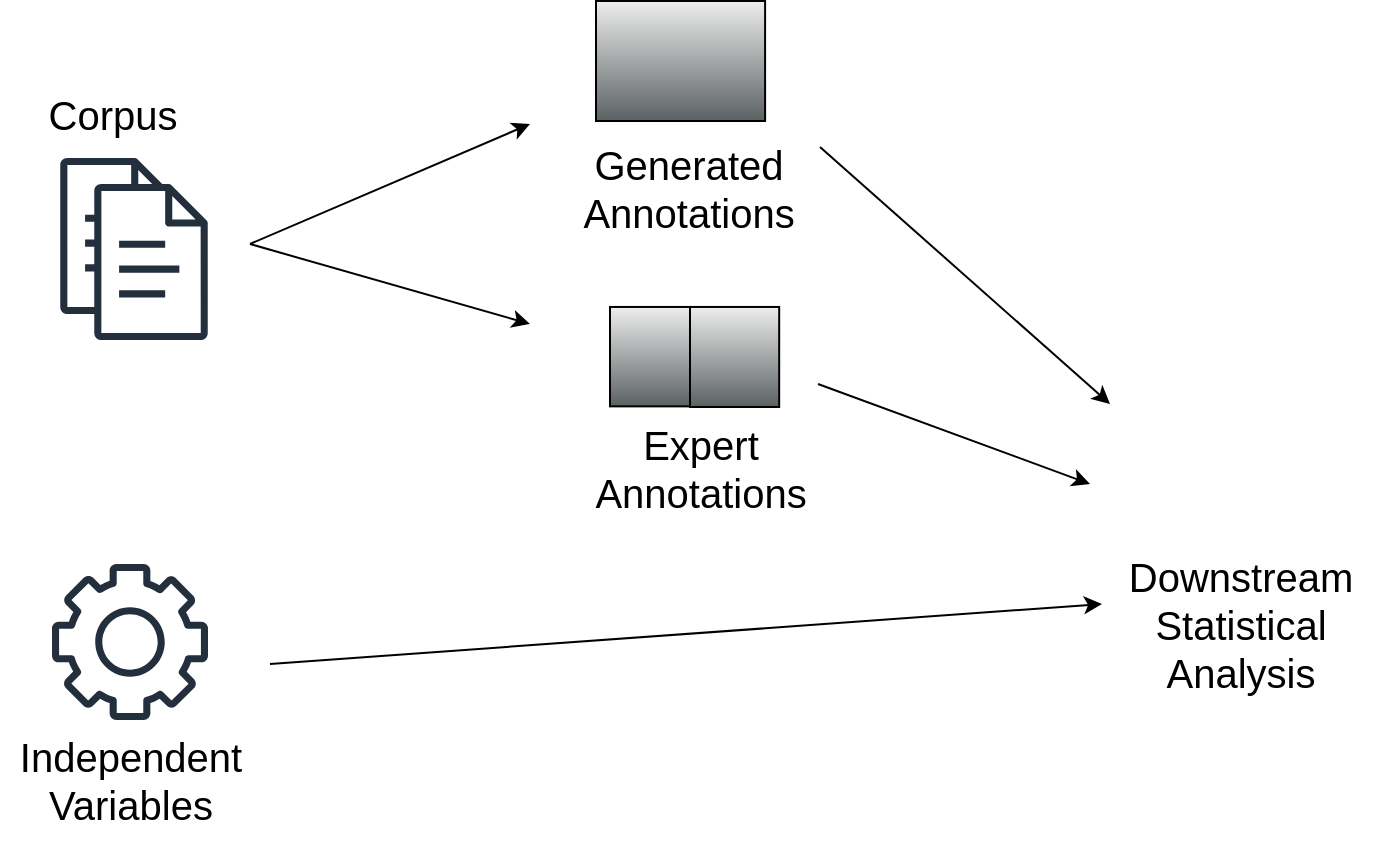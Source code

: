 <mxfile version="27.0.2" pages="3">
  <diagram id="w3vzc-UgiHLJXo3HH2na" name="Overview">
    <mxGraphModel dx="1234" dy="883" grid="1" gridSize="10" guides="1" tooltips="1" connect="1" arrows="1" fold="1" page="1" pageScale="1" pageWidth="827" pageHeight="1169" math="0" shadow="0">
      <root>
        <mxCell id="0" />
        <mxCell id="1" parent="0" />
        <mxCell id="xttaKlOKFHiXQASEMKi4-7" value="" style="group" parent="1" vertex="1" connectable="0">
          <mxGeometry x="182" y="250" width="63" height="80" as="geometry" />
        </mxCell>
        <mxCell id="xttaKlOKFHiXQASEMKi4-3" value="" style="sketch=0;outlineConnect=0;fontColor=#232F3E;gradientColor=none;fillColor=#232F3D;strokeColor=none;dashed=0;verticalLabelPosition=bottom;verticalAlign=top;align=center;html=1;fontSize=12;fontStyle=0;aspect=fixed;pointerEvents=1;shape=mxgraph.aws4.document;" parent="xttaKlOKFHiXQASEMKi4-7" vertex="1">
          <mxGeometry x="-17" y="-13" width="57" height="78" as="geometry" />
        </mxCell>
        <mxCell id="xttaKlOKFHiXQASEMKi4-6" value="" style="rounded=0;whiteSpace=wrap;html=1;strokeColor=none;" parent="xttaKlOKFHiXQASEMKi4-7" vertex="1">
          <mxGeometry x="3" width="60" height="80" as="geometry" />
        </mxCell>
        <mxCell id="xttaKlOKFHiXQASEMKi4-4" value="" style="sketch=0;outlineConnect=0;fontColor=#232F3E;gradientColor=none;fillColor=#232F3D;strokeColor=none;dashed=0;verticalLabelPosition=bottom;verticalAlign=top;align=center;html=1;fontSize=12;fontStyle=0;aspect=fixed;pointerEvents=1;shape=mxgraph.aws4.document;" parent="xttaKlOKFHiXQASEMKi4-7" vertex="1">
          <mxGeometry width="57" height="78" as="geometry" />
        </mxCell>
        <mxCell id="xttaKlOKFHiXQASEMKi4-16" value="" style="sketch=0;outlineConnect=0;fontColor=#232F3E;gradientColor=none;fillColor=#232F3D;strokeColor=none;dashed=0;verticalLabelPosition=bottom;verticalAlign=top;align=center;html=1;fontSize=12;fontStyle=0;aspect=fixed;pointerEvents=1;shape=mxgraph.aws4.gear;" parent="1" vertex="1">
          <mxGeometry x="161" y="440" width="78" height="78" as="geometry" />
        </mxCell>
        <mxCell id="xttaKlOKFHiXQASEMKi4-17" value="&lt;font style=&quot;font-size: 20px;&quot;&gt;Corpus&lt;/font&gt;" style="text;html=1;align=center;verticalAlign=middle;resizable=0;points=[];autosize=1;strokeColor=none;fillColor=none;" parent="1" vertex="1">
          <mxGeometry x="146" y="195" width="90" height="40" as="geometry" />
        </mxCell>
        <mxCell id="xttaKlOKFHiXQASEMKi4-18" value="&lt;font style=&quot;font-size: 20px;&quot;&gt;Independent&lt;/font&gt;&lt;div&gt;&lt;font style=&quot;font-size: 20px;&quot;&gt;Variables&lt;/font&gt;&lt;/div&gt;" style="text;html=1;align=center;verticalAlign=middle;resizable=0;points=[];autosize=1;strokeColor=none;fillColor=none;" parent="1" vertex="1">
          <mxGeometry x="135" y="518" width="130" height="60" as="geometry" />
        </mxCell>
        <mxCell id="BStJQmJYgxgP8or_B4xh-1" value="" style="endArrow=classic;html=1;rounded=0;" edge="1" parent="1">
          <mxGeometry width="50" height="50" relative="1" as="geometry">
            <mxPoint x="260" y="280" as="sourcePoint" />
            <mxPoint x="400" y="220" as="targetPoint" />
          </mxGeometry>
        </mxCell>
        <mxCell id="BStJQmJYgxgP8or_B4xh-2" value="" style="endArrow=classic;html=1;rounded=0;" edge="1" parent="1">
          <mxGeometry width="50" height="50" relative="1" as="geometry">
            <mxPoint x="260" y="280" as="sourcePoint" />
            <mxPoint x="400" y="320" as="targetPoint" />
          </mxGeometry>
        </mxCell>
        <mxCell id="BStJQmJYgxgP8or_B4xh-5" value="" style="shape=mxgraph.networks2.icon;aspect=fixed;fillColor=#EDEDED;strokeColor=#000000;gradientColor=#5B6163;network2IconShadow=1;network2bgFillColor=none;network2Icon=mxgraph.networks2.user_female;network2IconXOffset=-0.001;network2IconYOffset=-0.003;network2IconW=0.81;network2IconH=0.994;" vertex="1" parent="1">
          <mxGeometry x="440" y="311.48" width="40.48" height="49.7" as="geometry" />
        </mxCell>
        <mxCell id="BStJQmJYgxgP8or_B4xh-6" value="" style="shape=mxgraph.networks2.icon;aspect=fixed;fillColor=#EDEDED;strokeColor=#000000;gradientColor=#5B6163;network2IconShadow=1;network2bgFillColor=none;network2Icon=mxgraph.networks2.user_male;network2IconW=0.892;network2IconH=1.0;" vertex="1" parent="1">
          <mxGeometry x="480" y="311.48" width="44.59" height="50.015" as="geometry" />
        </mxCell>
        <mxCell id="BStJQmJYgxgP8or_B4xh-8" value="&lt;font style=&quot;font-size: 20px;&quot;&gt;Expert&lt;/font&gt;&lt;div&gt;&lt;font style=&quot;font-size: 20px;&quot;&gt;Annotations&lt;/font&gt;&lt;/div&gt;" style="text;html=1;align=center;verticalAlign=middle;resizable=0;points=[];autosize=1;strokeColor=none;fillColor=none;" vertex="1" parent="1">
          <mxGeometry x="420" y="361.5" width="130" height="60" as="geometry" />
        </mxCell>
        <mxCell id="BStJQmJYgxgP8or_B4xh-9" value="&lt;font style=&quot;font-size: 20px;&quot;&gt;Generated&lt;/font&gt;&lt;div&gt;&lt;font style=&quot;font-size: 20px;&quot;&gt;Annotations&lt;/font&gt;&lt;/div&gt;" style="text;html=1;align=center;verticalAlign=middle;resizable=0;points=[];autosize=1;strokeColor=none;fillColor=none;" vertex="1" parent="1">
          <mxGeometry x="414" y="221.5" width="130" height="60" as="geometry" />
        </mxCell>
        <mxCell id="BStJQmJYgxgP8or_B4xh-10" value="" style="shape=mxgraph.networks2.icon;aspect=fixed;fillColor=#EDEDED;strokeColor=#000000;gradientColor=#5B6163;network2IconShadow=1;network2bgFillColor=none;network2Icon=mxgraph.networks2.pc;network2IconYOffset=-0.059;network2IconW=1.0;network2IconH=0.71;" vertex="1" parent="1">
          <mxGeometry x="433" y="158.5" width="84.55" height="60" as="geometry" />
        </mxCell>
        <mxCell id="BStJQmJYgxgP8or_B4xh-11" value="" style="shape=image;verticalLabelPosition=bottom;labelBackgroundColor=default;verticalAlign=top;aspect=fixed;imageAspect=0;image=https://cdn-icons-png.flaticon.com/512/2103/2103601.png;" vertex="1" parent="1">
          <mxGeometry x="710" y="340" width="100" height="100" as="geometry" />
        </mxCell>
        <mxCell id="BStJQmJYgxgP8or_B4xh-12" value="&lt;font style=&quot;font-size: 20px;&quot;&gt;Downstream&lt;/font&gt;&lt;div&gt;&lt;font style=&quot;font-size: 20px;&quot;&gt;Statistical&lt;/font&gt;&lt;/div&gt;&lt;div&gt;&lt;font style=&quot;font-size: 20px;&quot;&gt;Analysis&lt;/font&gt;&lt;/div&gt;" style="text;html=1;align=center;verticalAlign=middle;resizable=0;points=[];autosize=1;strokeColor=none;fillColor=none;" vertex="1" parent="1">
          <mxGeometry x="685" y="425" width="140" height="90" as="geometry" />
        </mxCell>
        <mxCell id="BStJQmJYgxgP8or_B4xh-13" value="" style="endArrow=classic;html=1;rounded=0;" edge="1" parent="1">
          <mxGeometry width="50" height="50" relative="1" as="geometry">
            <mxPoint x="545" y="231.5" as="sourcePoint" />
            <mxPoint x="690" y="360" as="targetPoint" />
          </mxGeometry>
        </mxCell>
        <mxCell id="BStJQmJYgxgP8or_B4xh-14" value="" style="endArrow=classic;html=1;rounded=0;" edge="1" parent="1">
          <mxGeometry width="50" height="50" relative="1" as="geometry">
            <mxPoint x="544" y="350" as="sourcePoint" />
            <mxPoint x="680" y="400" as="targetPoint" />
          </mxGeometry>
        </mxCell>
        <mxCell id="BStJQmJYgxgP8or_B4xh-15" value="" style="endArrow=classic;html=1;rounded=0;" edge="1" parent="1">
          <mxGeometry width="50" height="50" relative="1" as="geometry">
            <mxPoint x="270" y="490" as="sourcePoint" />
            <mxPoint x="686" y="460" as="targetPoint" />
          </mxGeometry>
        </mxCell>
      </root>
    </mxGraphModel>
  </diagram>
  <diagram name="Model Types" id="1sJ4JY_TaEHqASatYTXw">
    <mxGraphModel dx="1028" dy="736" grid="1" gridSize="10" guides="1" tooltips="1" connect="1" arrows="1" fold="1" page="1" pageScale="1" pageWidth="827" pageHeight="1169" math="0" shadow="0">
      <root>
        <mxCell id="0" />
        <mxCell id="1" parent="0" />
        <mxCell id="Sx8lDS6GmNJZfWwcGNyR-10" value="" style="rounded=0;whiteSpace=wrap;html=1;fillColor=none;strokeColor=#000000;" parent="1" vertex="1">
          <mxGeometry x="280" width="260" height="270" as="geometry" />
        </mxCell>
        <mxCell id="l61xByO3hdMPGCZeGZZp-8" value="" style="group" parent="1" vertex="1" connectable="0">
          <mxGeometry x="280" y="50" width="250" height="200" as="geometry" />
        </mxCell>
        <mxCell id="l61xByO3hdMPGCZeGZZp-1" value="LLM" style="rounded=0;whiteSpace=wrap;html=1;fillColor=#dae8fc;strokeColor=#6c8ebf;fillStyle=cross-hatch;" parent="l61xByO3hdMPGCZeGZZp-8" vertex="1">
          <mxGeometry x="40" width="80" height="200" as="geometry" />
        </mxCell>
        <mxCell id="l61xByO3hdMPGCZeGZZp-3" value="Expert" style="rounded=0;whiteSpace=wrap;html=1;fillColor=#ffe6cc;strokeColor=#d79b00;" parent="l61xByO3hdMPGCZeGZZp-8" vertex="1">
          <mxGeometry x="140" width="80" height="40" as="geometry" />
        </mxCell>
        <mxCell id="l61xByO3hdMPGCZeGZZp-4" value="N" style="shape=curlyBracket;whiteSpace=wrap;html=1;rounded=1;labelPosition=left;verticalLabelPosition=middle;align=right;verticalAlign=middle;size=0.5;" parent="l61xByO3hdMPGCZeGZZp-8" vertex="1">
          <mxGeometry x="20" width="10" height="200" as="geometry" />
        </mxCell>
        <mxCell id="l61xByO3hdMPGCZeGZZp-5" value="n" style="shape=curlyBracket;whiteSpace=wrap;html=1;rounded=1;flipH=1;labelPosition=right;verticalLabelPosition=middle;align=left;verticalAlign=middle;" parent="l61xByO3hdMPGCZeGZZp-8" vertex="1">
          <mxGeometry x="230" width="10" height="40" as="geometry" />
        </mxCell>
        <mxCell id="l61xByO3hdMPGCZeGZZp-30" value="Expert-Only" style="text;html=1;align=center;verticalAlign=middle;resizable=0;points=[];autosize=1;strokeColor=none;fillColor=none;fontStyle=4" parent="1" vertex="1">
          <mxGeometry x="369.5" y="10" width="81" height="26" as="geometry" />
        </mxCell>
        <mxCell id="Sx8lDS6GmNJZfWwcGNyR-1" value="" style="rounded=0;whiteSpace=wrap;html=1;fillColor=none;strokeColor=#000000;" parent="1" vertex="1">
          <mxGeometry width="260" height="270" as="geometry" />
        </mxCell>
        <mxCell id="Sx8lDS6GmNJZfWwcGNyR-2" value="" style="group" parent="1" vertex="1" connectable="0">
          <mxGeometry y="50" width="250" height="200" as="geometry" />
        </mxCell>
        <mxCell id="Sx8lDS6GmNJZfWwcGNyR-3" value="LLM" style="rounded=0;whiteSpace=wrap;html=1;fillColor=#dae8fc;strokeColor=#6c8ebf;fillStyle=cross-hatch;" parent="Sx8lDS6GmNJZfWwcGNyR-2" vertex="1">
          <mxGeometry x="40" width="80" height="200" as="geometry" />
        </mxCell>
        <mxCell id="Sx8lDS6GmNJZfWwcGNyR-4" value="Expert" style="rounded=0;whiteSpace=wrap;html=1;fillColor=#ffe6cc;strokeColor=#d79b00;" parent="Sx8lDS6GmNJZfWwcGNyR-2" vertex="1">
          <mxGeometry x="140" width="80" height="200" as="geometry" />
        </mxCell>
        <mxCell id="Sx8lDS6GmNJZfWwcGNyR-5" value="N" style="shape=curlyBracket;whiteSpace=wrap;html=1;rounded=1;labelPosition=left;verticalLabelPosition=middle;align=right;verticalAlign=middle;size=0.5;" parent="Sx8lDS6GmNJZfWwcGNyR-2" vertex="1">
          <mxGeometry x="20" width="10" height="200" as="geometry" />
        </mxCell>
        <mxCell id="Sx8lDS6GmNJZfWwcGNyR-6" value="n" style="shape=curlyBracket;whiteSpace=wrap;html=1;rounded=1;flipH=1;labelPosition=right;verticalLabelPosition=middle;align=left;verticalAlign=middle;" parent="Sx8lDS6GmNJZfWwcGNyR-2" vertex="1">
          <mxGeometry x="230" width="10" height="200" as="geometry" />
        </mxCell>
        <mxCell id="Sx8lDS6GmNJZfWwcGNyR-9" value="Reference" style="text;html=1;align=center;verticalAlign=middle;resizable=0;points=[];autosize=1;strokeColor=none;fillColor=none;fontStyle=4" parent="1" vertex="1">
          <mxGeometry x="90" y="8" width="80" height="30" as="geometry" />
        </mxCell>
        <mxCell id="nx294IfxjVqHFSOIsTD_-1" value="" style="rounded=0;whiteSpace=wrap;html=1;fillColor=none;strokeColor=#000000;" vertex="1" parent="1">
          <mxGeometry x="140" y="288" width="260" height="270" as="geometry" />
        </mxCell>
        <mxCell id="nx294IfxjVqHFSOIsTD_-2" value="" style="group" vertex="1" connectable="0" parent="1">
          <mxGeometry x="140" y="330" width="250" height="200" as="geometry" />
        </mxCell>
        <mxCell id="nx294IfxjVqHFSOIsTD_-3" value="LLM" style="rounded=0;whiteSpace=wrap;html=1;fillColor=#dae8fc;strokeColor=#6c8ebf;fillStyle=solid;" vertex="1" parent="nx294IfxjVqHFSOIsTD_-2">
          <mxGeometry x="40" width="80" height="200" as="geometry" />
        </mxCell>
        <mxCell id="nx294IfxjVqHFSOIsTD_-4" value="Expert" style="rounded=0;whiteSpace=wrap;html=1;fillColor=#ffe6cc;strokeColor=#d79b00;" vertex="1" parent="nx294IfxjVqHFSOIsTD_-2">
          <mxGeometry x="140" width="80" height="40" as="geometry" />
        </mxCell>
        <mxCell id="nx294IfxjVqHFSOIsTD_-5" value="N" style="shape=curlyBracket;whiteSpace=wrap;html=1;rounded=1;labelPosition=left;verticalLabelPosition=middle;align=right;verticalAlign=middle;size=0.5;" vertex="1" parent="nx294IfxjVqHFSOIsTD_-2">
          <mxGeometry x="20" width="10" height="200" as="geometry" />
        </mxCell>
        <mxCell id="nx294IfxjVqHFSOIsTD_-6" value="n" style="shape=curlyBracket;whiteSpace=wrap;html=1;rounded=1;flipH=1;labelPosition=right;verticalLabelPosition=middle;align=left;verticalAlign=middle;" vertex="1" parent="nx294IfxjVqHFSOIsTD_-2">
          <mxGeometry x="230" width="10" height="40" as="geometry" />
        </mxCell>
        <mxCell id="nx294IfxjVqHFSOIsTD_-7" value="Combined" style="text;html=1;align=center;verticalAlign=middle;resizable=0;points=[];autosize=1;strokeColor=none;fillColor=none;fontStyle=4" vertex="1" parent="1">
          <mxGeometry x="230" y="288" width="80" height="30" as="geometry" />
        </mxCell>
      </root>
    </mxGraphModel>
  </diagram>
  <diagram id="JAFfU2PX-3wZMBfO_fyT" name="Experiments">
    <mxGraphModel dx="705" dy="505" grid="1" gridSize="10" guides="1" tooltips="1" connect="1" arrows="1" fold="1" page="1" pageScale="1" pageWidth="827" pageHeight="1169" math="0" shadow="0">
      <root>
        <mxCell id="0" />
        <mxCell id="1" parent="0" />
        <mxCell id="dg7wulLV-3gYQRI2nREf-1" value="" style="rounded=0;whiteSpace=wrap;html=1;fillColor=none;strokeColor=#000000;" vertex="1" parent="1">
          <mxGeometry x="150" y="150" width="260" height="270" as="geometry" />
        </mxCell>
        <mxCell id="dg7wulLV-3gYQRI2nREf-2" value="" style="group" vertex="1" connectable="0" parent="1">
          <mxGeometry x="160" y="200" width="250" height="200" as="geometry" />
        </mxCell>
        <mxCell id="dg7wulLV-3gYQRI2nREf-3" value="" style="rounded=0;whiteSpace=wrap;html=1;fillColor=none;strokeColor=#d79b00;dashed=1;" vertex="1" parent="dg7wulLV-3gYQRI2nREf-2">
          <mxGeometry x="130" width="80" height="200" as="geometry" />
        </mxCell>
        <mxCell id="dg7wulLV-3gYQRI2nREf-4" value="LLM" style="rounded=0;whiteSpace=wrap;html=1;fillColor=#dae8fc;strokeColor=#6c8ebf;" vertex="1" parent="dg7wulLV-3gYQRI2nREf-2">
          <mxGeometry x="30" width="80" height="200" as="geometry" />
        </mxCell>
        <mxCell id="dg7wulLV-3gYQRI2nREf-5" value="Expert" style="rounded=0;whiteSpace=wrap;html=1;fillColor=#ffe6cc;strokeColor=#d79b00;" vertex="1" parent="dg7wulLV-3gYQRI2nREf-2">
          <mxGeometry x="130" width="80" height="40" as="geometry" />
        </mxCell>
        <mxCell id="dg7wulLV-3gYQRI2nREf-6" value="N" style="shape=curlyBracket;whiteSpace=wrap;html=1;rounded=1;labelPosition=left;verticalLabelPosition=middle;align=right;verticalAlign=middle;size=0.5;" vertex="1" parent="dg7wulLV-3gYQRI2nREf-2">
          <mxGeometry x="10" width="10" height="200" as="geometry" />
        </mxCell>
        <mxCell id="dg7wulLV-3gYQRI2nREf-7" value="n" style="shape=curlyBracket;whiteSpace=wrap;html=1;rounded=1;flipH=1;labelPosition=right;verticalLabelPosition=middle;align=left;verticalAlign=middle;" vertex="1" parent="dg7wulLV-3gYQRI2nREf-2">
          <mxGeometry x="220" width="10" height="40" as="geometry" />
        </mxCell>
        <mxCell id="dg7wulLV-3gYQRI2nREf-8" value="" style="shape=flexArrow;endArrow=classic;html=1;rounded=0;width=7.356;endSize=5.786;endWidth=10.723;fillColor=none;strokeColor=#d79b00;" edge="1" parent="dg7wulLV-3gYQRI2nREf-2">
          <mxGeometry width="50" height="50" relative="1" as="geometry">
            <mxPoint x="169.89" y="50" as="sourcePoint" />
            <mxPoint x="169.89" y="90" as="targetPoint" />
          </mxGeometry>
        </mxCell>
        <mxCell id="dg7wulLV-3gYQRI2nREf-9" value="" style="group" vertex="1" connectable="0" parent="1">
          <mxGeometry x="430" y="200" width="260" height="220" as="geometry" />
        </mxCell>
        <mxCell id="dg7wulLV-3gYQRI2nREf-10" value="" style="rounded=0;whiteSpace=wrap;html=1;fillColor=none;strokeColor=#000000;" vertex="1" parent="dg7wulLV-3gYQRI2nREf-9">
          <mxGeometry y="-50" width="260" height="270" as="geometry" />
        </mxCell>
        <mxCell id="dg7wulLV-3gYQRI2nREf-11" value="" style="rounded=0;whiteSpace=wrap;html=1;fillColor=none;strokeColor=#6c8ebf;dashed=1;" vertex="1" parent="dg7wulLV-3gYQRI2nREf-9">
          <mxGeometry x="40" width="80" height="200" as="geometry" />
        </mxCell>
        <mxCell id="dg7wulLV-3gYQRI2nREf-12" value="LLM" style="rounded=0;whiteSpace=wrap;html=1;fillColor=#dae8fc;strokeColor=#6c8ebf;" vertex="1" parent="dg7wulLV-3gYQRI2nREf-9">
          <mxGeometry x="40" width="80" height="40" as="geometry" />
        </mxCell>
        <mxCell id="dg7wulLV-3gYQRI2nREf-13" value="Expert" style="rounded=0;whiteSpace=wrap;html=1;fillColor=#ffe6cc;strokeColor=#d79b00;" vertex="1" parent="dg7wulLV-3gYQRI2nREf-9">
          <mxGeometry x="140" width="80" height="40" as="geometry" />
        </mxCell>
        <mxCell id="dg7wulLV-3gYQRI2nREf-14" value="N" style="shape=curlyBracket;whiteSpace=wrap;html=1;rounded=1;labelPosition=left;verticalLabelPosition=middle;align=right;verticalAlign=middle;size=0.5;" vertex="1" parent="dg7wulLV-3gYQRI2nREf-9">
          <mxGeometry x="20" width="10" height="200" as="geometry" />
        </mxCell>
        <mxCell id="dg7wulLV-3gYQRI2nREf-15" value="n" style="shape=curlyBracket;whiteSpace=wrap;html=1;rounded=1;flipH=1;labelPosition=right;verticalLabelPosition=middle;align=left;verticalAlign=middle;" vertex="1" parent="dg7wulLV-3gYQRI2nREf-9">
          <mxGeometry x="230" width="10" height="40" as="geometry" />
        </mxCell>
        <mxCell id="dg7wulLV-3gYQRI2nREf-16" value="" style="shape=flexArrow;endArrow=classic;html=1;rounded=0;width=7.356;endSize=5.786;endWidth=10.723;fillColor=none;strokeColor=#6c8ebf;" edge="1" parent="dg7wulLV-3gYQRI2nREf-9">
          <mxGeometry width="50" height="50" relative="1" as="geometry">
            <mxPoint x="79.71" y="50" as="sourcePoint" />
            <mxPoint x="79.71" y="90" as="targetPoint" />
          </mxGeometry>
        </mxCell>
        <mxCell id="dg7wulLV-3gYQRI2nREf-18" value="&lt;u&gt;Experiment 2&lt;/u&gt;" style="text;html=1;align=center;verticalAlign=middle;resizable=0;points=[];autosize=1;strokeColor=none;fillColor=none;" vertex="1" parent="dg7wulLV-3gYQRI2nREf-9">
          <mxGeometry x="85" y="-42" width="90" height="30" as="geometry" />
        </mxCell>
        <mxCell id="dg7wulLV-3gYQRI2nREf-17" value="&lt;u&gt;Experiment 1&lt;/u&gt;" style="text;html=1;align=center;verticalAlign=middle;resizable=0;points=[];autosize=1;strokeColor=none;fillColor=none;" vertex="1" parent="1">
          <mxGeometry x="235" y="158" width="90" height="30" as="geometry" />
        </mxCell>
      </root>
    </mxGraphModel>
  </diagram>
</mxfile>
